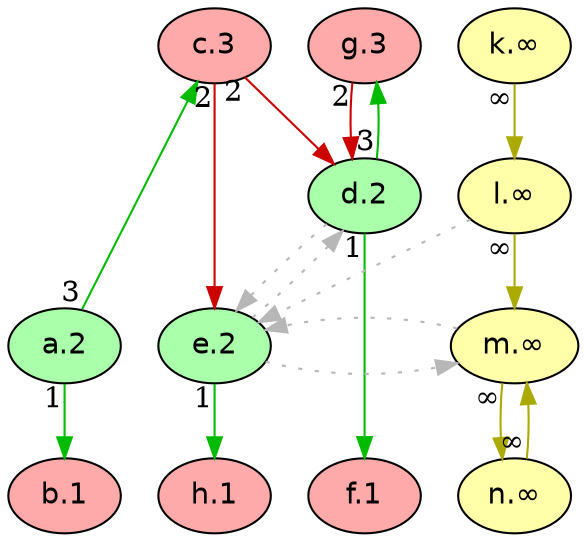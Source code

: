 digraph G {
  rankdir="TB"
  node [shape=oval style=filled fontname=Helvetica fontsize=14]
  node [fillcolor="#AAFFAA" fontcolor="#000000"] 
       a[label="a.2"] 
       d[label="d.2"] 
       e[label="e.2"]
  node [fillcolor="#FFAAAA" fontcolor="#000000"] 
       c[label="c.3"] 
       b[label="b.1"] 
       f[label="f.1"] 
       g[label="g.3"] 
       h[label="h.1"]
  node [fillcolor="#FFFFAA" fontcolor="#000000"] 
       k[label="k.∞"] 
       l[label="l.∞"] 
       m[label="m.∞"] 
       n[label="n.∞"]
  edge [dir=forward color="#00BB00" style="solid" taillabel="3"]
        "a" -> "c" 
        "d" -> "g" 
  edge [dir=forward color="#00BB00" style="solid" taillabel="1"]
        "a" -> "b" 
        "d" -> "f" 
        "e" -> "h" 
  edge [dir=forward color="#AAAA00" style="solid" taillabel="∞"]
        "k" -> "l" 
        "l" -> "m" 
        "m" -> "n" 
        "n" -> "m" 
  edge [dir=forward color="#CC0000" style="solid" taillabel="2"]
        "c" -> "d" 
        "c" -> "e" 
        "g" -> "d" 
  edge [dir=forward color="#b7b7b7" style="dotted" constraint=false taillabel=" "]
        "l" -> "e" 
        "d" -> "e" 
        "e" -> "d" 
        "e" -> "m" 
        "m" -> "e" 

  {rank = max; b; f; h}
  {rank = min; c; g}
}